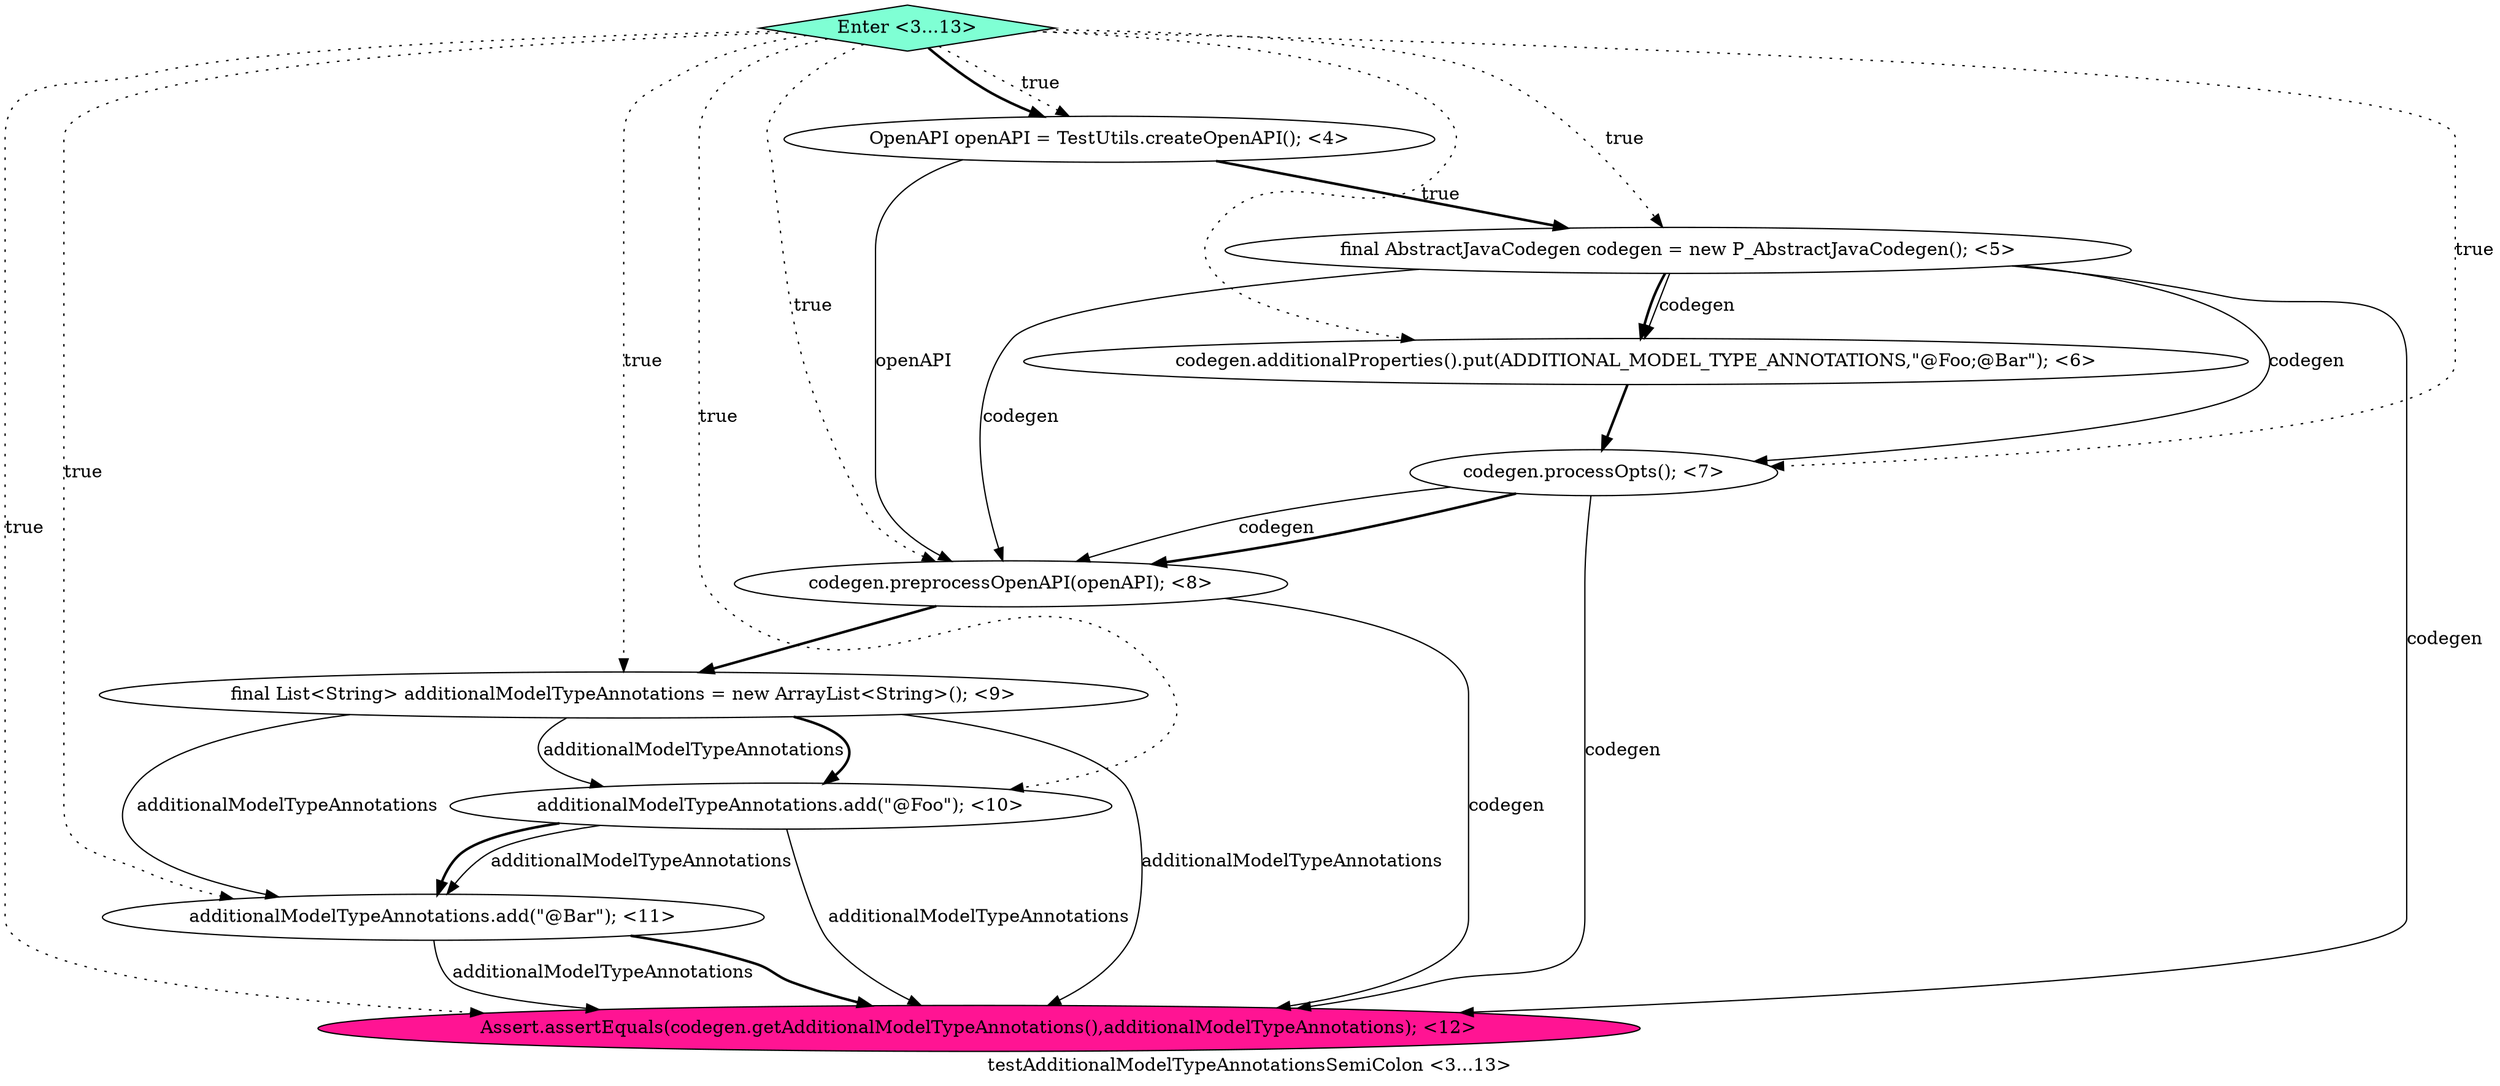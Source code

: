 digraph PDG {
label = "testAdditionalModelTypeAnnotationsSemiColon <3...13>";
0.9 [style = filled, label = "Enter <3...13>", fillcolor = aquamarine, shape = diamond];
0.0 [style = filled, label = "OpenAPI openAPI = TestUtils.createOpenAPI(); <4>", fillcolor = white, shape = ellipse];
0.7 [style = filled, label = "additionalModelTypeAnnotations.add(\"@Bar\"); <11>", fillcolor = white, shape = ellipse];
0.1 [style = filled, label = "final AbstractJavaCodegen codegen = new P_AbstractJavaCodegen(); <5>", fillcolor = white, shape = ellipse];
0.5 [style = filled, label = "final List<String> additionalModelTypeAnnotations = new ArrayList<String>(); <9>", fillcolor = white, shape = ellipse];
0.6 [style = filled, label = "additionalModelTypeAnnotations.add(\"@Foo\"); <10>", fillcolor = white, shape = ellipse];
0.8 [style = filled, label = "Assert.assertEquals(codegen.getAdditionalModelTypeAnnotations(),additionalModelTypeAnnotations); <12>", fillcolor = deeppink, shape = ellipse];
0.2 [style = filled, label = "codegen.additionalProperties().put(ADDITIONAL_MODEL_TYPE_ANNOTATIONS,\"@Foo;@Bar\"); <6>", fillcolor = white, shape = ellipse];
0.4 [style = filled, label = "codegen.preprocessOpenAPI(openAPI); <8>", fillcolor = white, shape = ellipse];
0.3 [style = filled, label = "codegen.processOpts(); <7>", fillcolor = white, shape = ellipse];
0.0 -> 0.1 [style = bold, label=""];
0.0 -> 0.4 [style = solid, label="openAPI"];
0.1 -> 0.2 [style = solid, label="codegen"];
0.1 -> 0.2 [style = bold, label=""];
0.1 -> 0.3 [style = solid, label="codegen"];
0.1 -> 0.4 [style = solid, label="codegen"];
0.1 -> 0.8 [style = solid, label="codegen"];
0.2 -> 0.3 [style = bold, label=""];
0.3 -> 0.4 [style = solid, label="codegen"];
0.3 -> 0.4 [style = bold, label=""];
0.3 -> 0.8 [style = solid, label="codegen"];
0.4 -> 0.5 [style = bold, label=""];
0.4 -> 0.8 [style = solid, label="codegen"];
0.5 -> 0.6 [style = solid, label="additionalModelTypeAnnotations"];
0.5 -> 0.6 [style = bold, label=""];
0.5 -> 0.7 [style = solid, label="additionalModelTypeAnnotations"];
0.5 -> 0.8 [style = solid, label="additionalModelTypeAnnotations"];
0.6 -> 0.7 [style = solid, label="additionalModelTypeAnnotations"];
0.6 -> 0.7 [style = bold, label=""];
0.6 -> 0.8 [style = solid, label="additionalModelTypeAnnotations"];
0.7 -> 0.8 [style = solid, label="additionalModelTypeAnnotations"];
0.7 -> 0.8 [style = bold, label=""];
0.9 -> 0.0 [style = dotted, label="true"];
0.9 -> 0.0 [style = bold, label=""];
0.9 -> 0.1 [style = dotted, label="true"];
0.9 -> 0.2 [style = dotted, label="true"];
0.9 -> 0.3 [style = dotted, label="true"];
0.9 -> 0.4 [style = dotted, label="true"];
0.9 -> 0.5 [style = dotted, label="true"];
0.9 -> 0.6 [style = dotted, label="true"];
0.9 -> 0.7 [style = dotted, label="true"];
0.9 -> 0.8 [style = dotted, label="true"];
}
